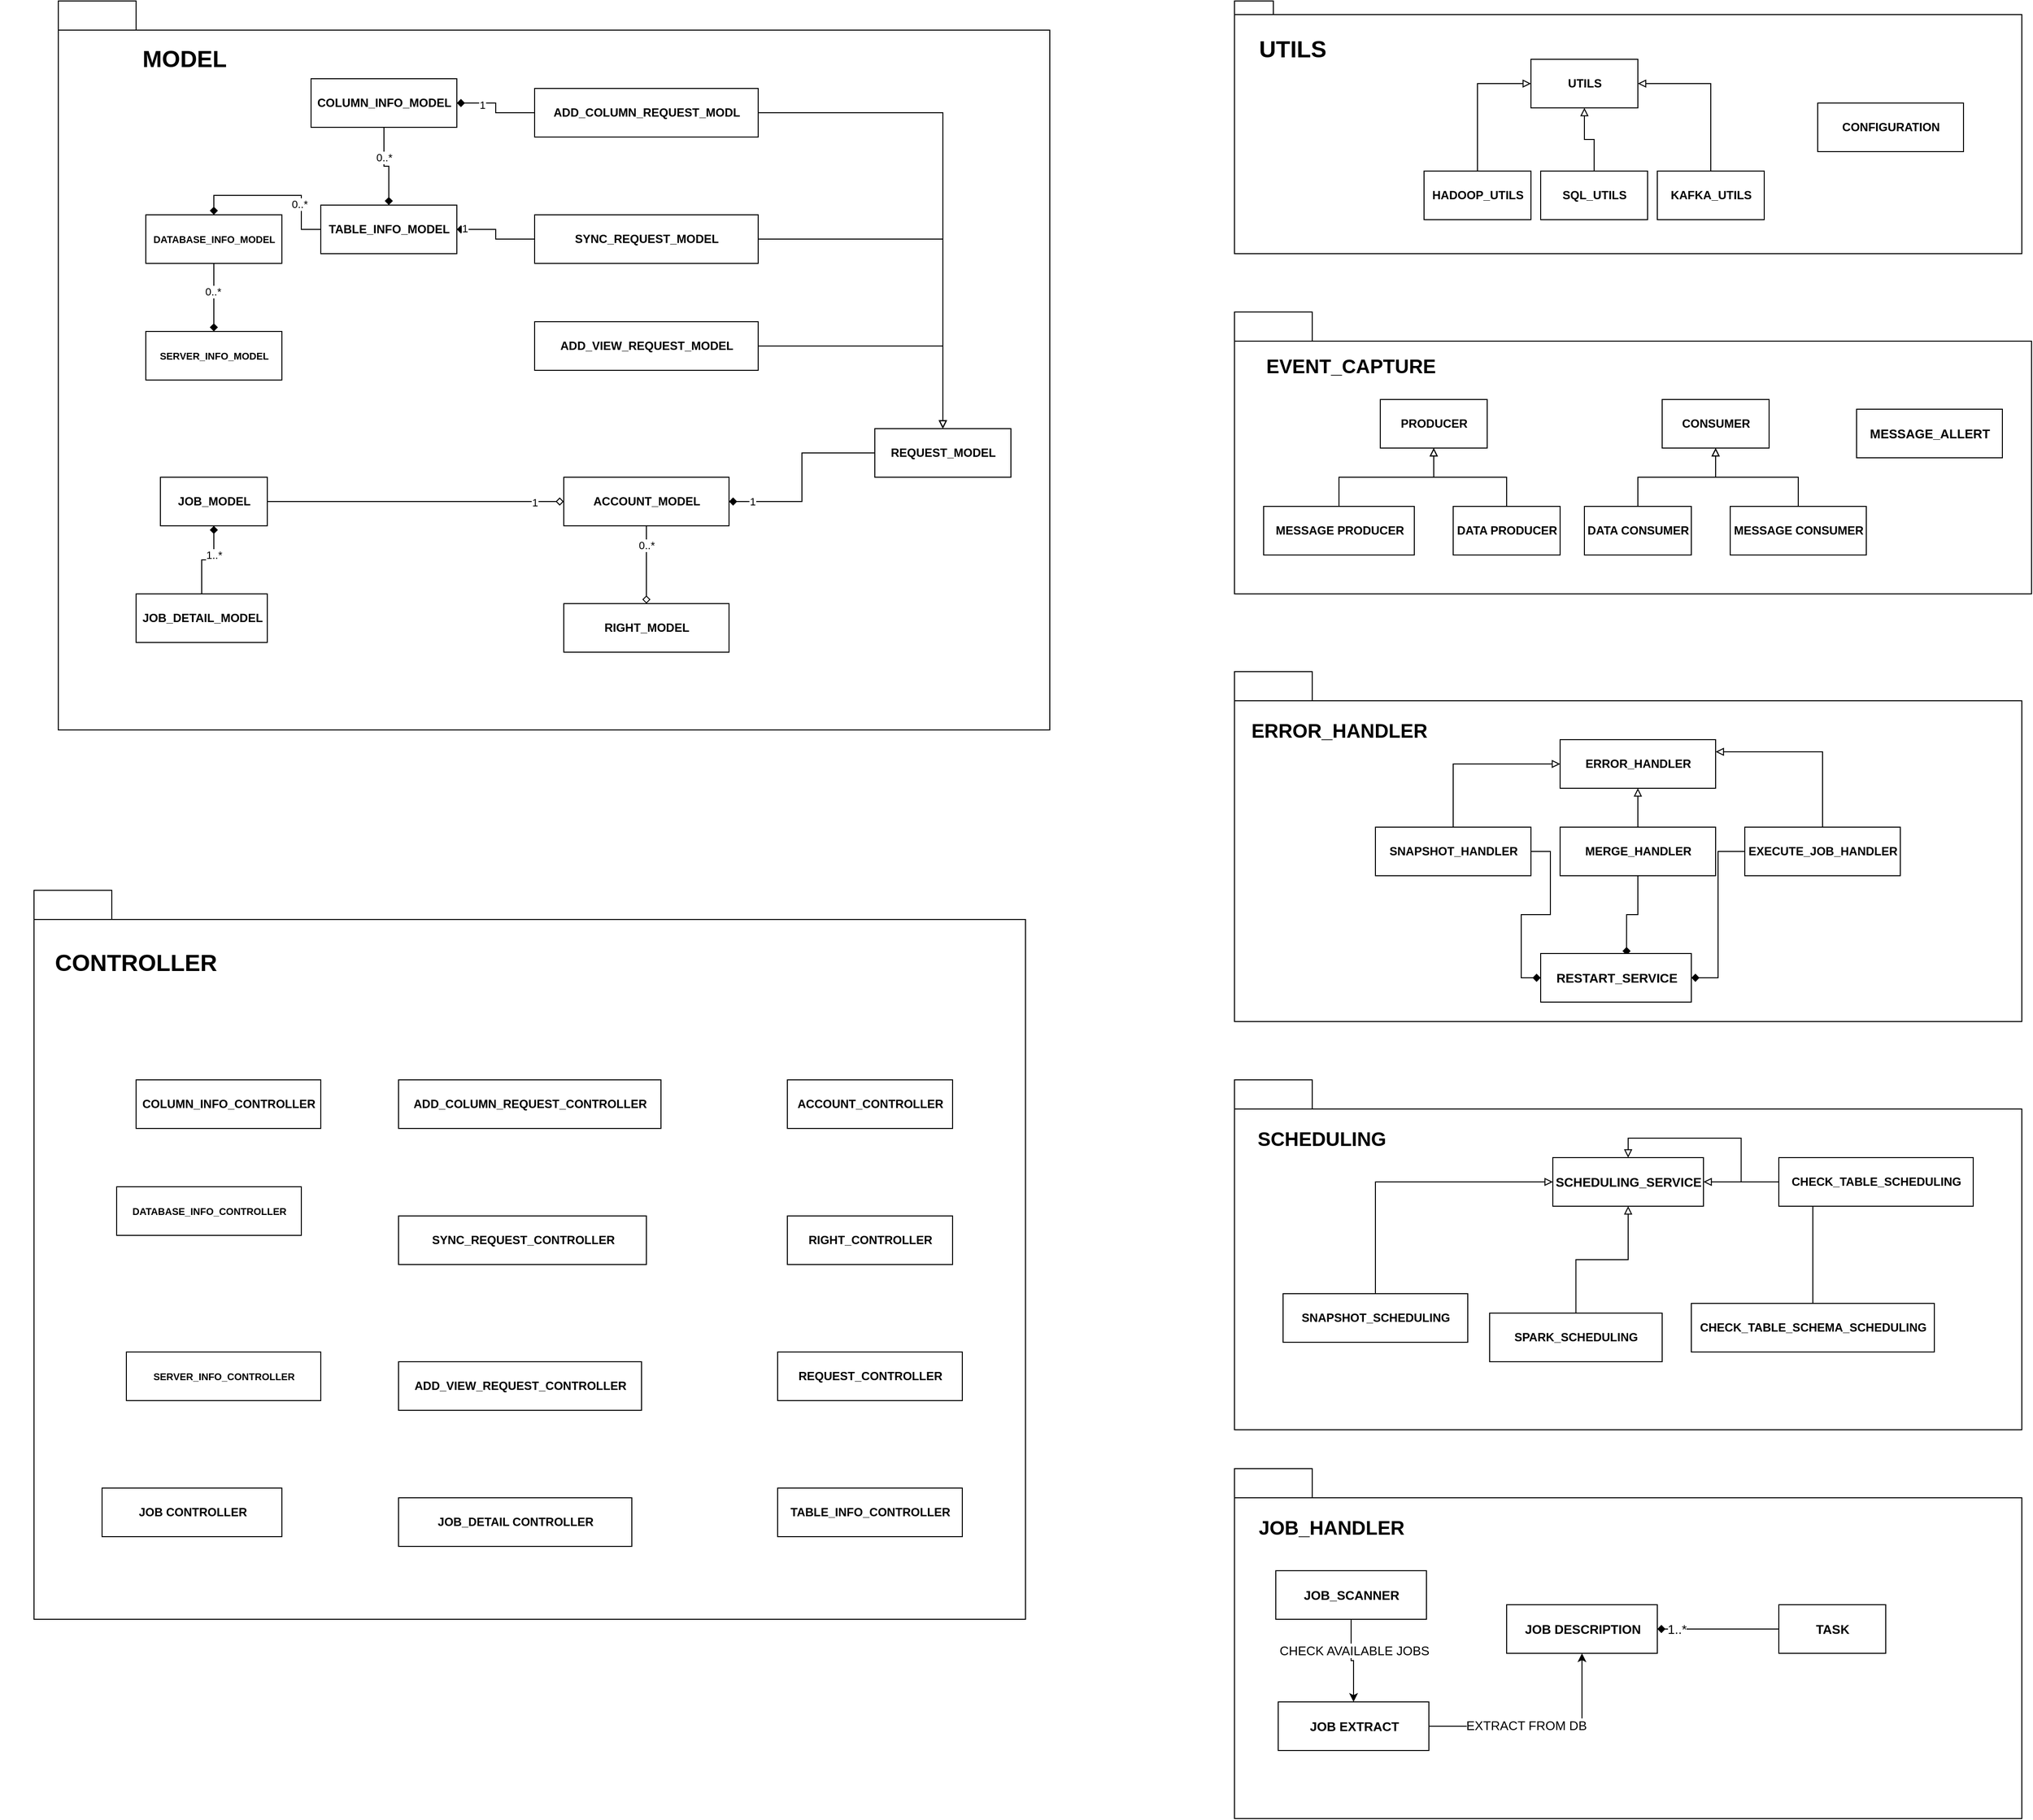 <mxfile version="14.7.7" type="device"><diagram id="_psJNJDGwpM0hS-jYaZ4" name="Page-1"><mxGraphModel dx="2370" dy="1323" grid="1" gridSize="10" guides="1" tooltips="1" connect="1" arrows="1" fold="1" page="1" pageScale="1" pageWidth="850" pageHeight="1100" math="0" shadow="0"><root><mxCell id="0"/><mxCell id="1" parent="0"/><mxCell id="7naQtS2AMxjki9-Mm3Z6-73" value="" style="shape=folder;fontStyle=1;tabWidth=80;tabHeight=30;tabPosition=left;html=1;boundedLbl=1;" parent="1" vertex="1"><mxGeometry x="1590" y="390" width="820" height="290" as="geometry"/></mxCell><mxCell id="7naQtS2AMxjki9-Mm3Z6-58" value="" style="shape=folder;fontStyle=1;spacingTop=10;tabWidth=40;tabHeight=14;tabPosition=left;html=1;fillColor=#ffffff;" parent="1" vertex="1"><mxGeometry x="1590" y="70" width="810" height="260" as="geometry"/></mxCell><mxCell id="7naQtS2AMxjki9-Mm3Z6-5" value="" style="shape=folder;fontStyle=1;tabWidth=80;tabHeight=30;tabPosition=left;html=1;boundedLbl=1;" parent="1" vertex="1"><mxGeometry x="380" y="70" width="1020" height="750" as="geometry"/></mxCell><mxCell id="7naQtS2AMxjki9-Mm3Z6-13" style="edgeStyle=orthogonalEdgeStyle;rounded=0;orthogonalLoop=1;jettySize=auto;html=1;entryX=0.5;entryY=0;entryDx=0;entryDy=0;endArrow=diamond;endFill=1;" parent="1" source="7naQtS2AMxjki9-Mm3Z6-6" target="7naQtS2AMxjki9-Mm3Z6-7" edge="1"><mxGeometry relative="1" as="geometry"/></mxCell><mxCell id="7naQtS2AMxjki9-Mm3Z6-18" value="0..*" style="edgeLabel;html=1;align=center;verticalAlign=middle;resizable=0;points=[];" parent="7naQtS2AMxjki9-Mm3Z6-13" vertex="1" connectable="0"><mxGeometry x="-0.162" y="1" relative="1" as="geometry"><mxPoint x="-1" y="-5" as="offset"/></mxGeometry></mxCell><mxCell id="7naQtS2AMxjki9-Mm3Z6-47" style="edgeStyle=orthogonalEdgeStyle;rounded=0;orthogonalLoop=1;jettySize=auto;html=1;entryX=0;entryY=0.5;entryDx=0;entryDy=0;startArrow=diamond;startFill=1;endArrow=none;endFill=0;" parent="1" source="7naQtS2AMxjki9-Mm3Z6-6" target="7naQtS2AMxjki9-Mm3Z6-23" edge="1"><mxGeometry relative="1" as="geometry"/></mxCell><mxCell id="7naQtS2AMxjki9-Mm3Z6-48" value="1" style="edgeLabel;html=1;align=center;verticalAlign=middle;resizable=0;points=[];" parent="7naQtS2AMxjki9-Mm3Z6-47" vertex="1" connectable="0"><mxGeometry x="-0.426" y="-2" relative="1" as="geometry"><mxPoint as="offset"/></mxGeometry></mxCell><mxCell id="7naQtS2AMxjki9-Mm3Z6-6" value="&lt;b&gt;COLUMN_INFO_MODEL&lt;/b&gt;" style="html=1;fillColor=#ffffff;" parent="1" vertex="1"><mxGeometry x="640" y="150" width="150" height="50" as="geometry"/></mxCell><mxCell id="7naQtS2AMxjki9-Mm3Z6-12" style="edgeStyle=orthogonalEdgeStyle;rounded=0;orthogonalLoop=1;jettySize=auto;html=1;entryX=0.5;entryY=0;entryDx=0;entryDy=0;endArrow=diamond;endFill=1;" parent="1" source="7naQtS2AMxjki9-Mm3Z6-7" target="7naQtS2AMxjki9-Mm3Z6-8" edge="1"><mxGeometry relative="1" as="geometry"/></mxCell><mxCell id="7naQtS2AMxjki9-Mm3Z6-16" value="0..*" style="edgeLabel;html=1;align=center;verticalAlign=middle;resizable=0;points=[];" parent="7naQtS2AMxjki9-Mm3Z6-12" vertex="1" connectable="0"><mxGeometry x="-0.443" y="2" relative="1" as="geometry"><mxPoint as="offset"/></mxGeometry></mxCell><mxCell id="7naQtS2AMxjki9-Mm3Z6-33" style="edgeStyle=orthogonalEdgeStyle;rounded=0;orthogonalLoop=1;jettySize=auto;html=1;endArrow=none;endFill=0;startArrow=diamond;startFill=1;" parent="1" source="7naQtS2AMxjki9-Mm3Z6-7" target="7naQtS2AMxjki9-Mm3Z6-25" edge="1"><mxGeometry relative="1" as="geometry"/></mxCell><mxCell id="7naQtS2AMxjki9-Mm3Z6-35" value="1" style="edgeLabel;html=1;align=center;verticalAlign=middle;resizable=0;points=[];" parent="7naQtS2AMxjki9-Mm3Z6-33" vertex="1" connectable="0"><mxGeometry x="-0.83" y="1" relative="1" as="geometry"><mxPoint as="offset"/></mxGeometry></mxCell><mxCell id="7naQtS2AMxjki9-Mm3Z6-7" value="&lt;b&gt;&lt;font style=&quot;font-size: 12px&quot;&gt;TABLE_INFO_MODEL&lt;/font&gt;&lt;/b&gt;" style="html=1;fillColor=#ffffff;" parent="1" vertex="1"><mxGeometry x="650" y="280" width="140" height="50" as="geometry"/></mxCell><mxCell id="7naQtS2AMxjki9-Mm3Z6-10" style="edgeStyle=orthogonalEdgeStyle;rounded=0;orthogonalLoop=1;jettySize=auto;html=1;entryX=0.5;entryY=0;entryDx=0;entryDy=0;endArrow=diamond;endFill=1;" parent="1" source="7naQtS2AMxjki9-Mm3Z6-8" target="7naQtS2AMxjki9-Mm3Z6-9" edge="1"><mxGeometry relative="1" as="geometry"/></mxCell><mxCell id="7naQtS2AMxjki9-Mm3Z6-20" value="0..*" style="edgeLabel;html=1;align=center;verticalAlign=middle;resizable=0;points=[];" parent="7naQtS2AMxjki9-Mm3Z6-10" vertex="1" connectable="0"><mxGeometry x="-0.176" y="-1" relative="1" as="geometry"><mxPoint as="offset"/></mxGeometry></mxCell><mxCell id="7naQtS2AMxjki9-Mm3Z6-8" value="&lt;b&gt;&lt;font style=&quot;font-size: 10px&quot;&gt;DATABASE_INFO_MODEL&lt;/font&gt;&lt;/b&gt;" style="html=1;fillColor=#ffffff;" parent="1" vertex="1"><mxGeometry x="470" y="290" width="140" height="50" as="geometry"/></mxCell><mxCell id="7naQtS2AMxjki9-Mm3Z6-9" value="&lt;b&gt;&lt;font style=&quot;font-size: 10px&quot;&gt;SERVER_INFO_MODEL&lt;/font&gt;&lt;/b&gt;" style="html=1;fillColor=#ffffff;" parent="1" vertex="1"><mxGeometry x="470" y="410" width="140" height="50" as="geometry"/></mxCell><mxCell id="7naQtS2AMxjki9-Mm3Z6-42" style="edgeStyle=orthogonalEdgeStyle;rounded=0;orthogonalLoop=1;jettySize=auto;html=1;endArrow=diamond;endFill=1;" parent="1" source="7naQtS2AMxjki9-Mm3Z6-22" target="7naQtS2AMxjki9-Mm3Z6-36" edge="1"><mxGeometry relative="1" as="geometry"/></mxCell><mxCell id="7naQtS2AMxjki9-Mm3Z6-43" value="1" style="edgeLabel;html=1;align=center;verticalAlign=middle;resizable=0;points=[];" parent="7naQtS2AMxjki9-Mm3Z6-42" vertex="1" connectable="0"><mxGeometry x="0.759" relative="1" as="geometry"><mxPoint as="offset"/></mxGeometry></mxCell><mxCell id="7naQtS2AMxjki9-Mm3Z6-22" value="&lt;b&gt;REQUEST_MODEL&lt;/b&gt;" style="html=1;fillColor=#ffffff;" parent="1" vertex="1"><mxGeometry x="1220" y="510" width="140" height="50" as="geometry"/></mxCell><mxCell id="7naQtS2AMxjki9-Mm3Z6-28" style="edgeStyle=orthogonalEdgeStyle;rounded=0;orthogonalLoop=1;jettySize=auto;html=1;endArrow=block;endFill=0;" parent="1" source="7naQtS2AMxjki9-Mm3Z6-23" target="7naQtS2AMxjki9-Mm3Z6-22" edge="1"><mxGeometry relative="1" as="geometry"/></mxCell><mxCell id="7naQtS2AMxjki9-Mm3Z6-23" value="&lt;b&gt;ADD_COLUMN_REQUEST_MODL&lt;/b&gt;" style="html=1;fillColor=#ffffff;" parent="1" vertex="1"><mxGeometry x="870" y="160" width="230" height="50" as="geometry"/></mxCell><mxCell id="7naQtS2AMxjki9-Mm3Z6-30" style="edgeStyle=orthogonalEdgeStyle;rounded=0;orthogonalLoop=1;jettySize=auto;html=1;endArrow=block;endFill=0;" parent="1" source="7naQtS2AMxjki9-Mm3Z6-24" target="7naQtS2AMxjki9-Mm3Z6-22" edge="1"><mxGeometry relative="1" as="geometry"/></mxCell><mxCell id="7naQtS2AMxjki9-Mm3Z6-24" value="&lt;b&gt;ADD_VIEW_REQUEST_MODEL&lt;/b&gt;" style="html=1;fillColor=#ffffff;" parent="1" vertex="1"><mxGeometry x="870" y="400" width="230" height="50" as="geometry"/></mxCell><mxCell id="7naQtS2AMxjki9-Mm3Z6-29" style="edgeStyle=orthogonalEdgeStyle;rounded=0;orthogonalLoop=1;jettySize=auto;html=1;endArrow=block;endFill=0;" parent="1" source="7naQtS2AMxjki9-Mm3Z6-25" target="7naQtS2AMxjki9-Mm3Z6-22" edge="1"><mxGeometry relative="1" as="geometry"/></mxCell><mxCell id="7naQtS2AMxjki9-Mm3Z6-25" value="&lt;b&gt;SYNC_REQUEST_MODEL&lt;/b&gt;" style="html=1;fillColor=#ffffff;" parent="1" vertex="1"><mxGeometry x="870" y="290" width="230" height="50" as="geometry"/></mxCell><mxCell id="7naQtS2AMxjki9-Mm3Z6-38" style="edgeStyle=orthogonalEdgeStyle;rounded=0;orthogonalLoop=1;jettySize=auto;html=1;endArrow=diamond;endFill=0;" parent="1" source="7naQtS2AMxjki9-Mm3Z6-36" target="7naQtS2AMxjki9-Mm3Z6-37" edge="1"><mxGeometry relative="1" as="geometry"/></mxCell><mxCell id="7naQtS2AMxjki9-Mm3Z6-39" value="0..*" style="edgeLabel;html=1;align=center;verticalAlign=middle;resizable=0;points=[];" parent="7naQtS2AMxjki9-Mm3Z6-38" vertex="1" connectable="0"><mxGeometry x="-0.009" relative="1" as="geometry"><mxPoint y="-20" as="offset"/></mxGeometry></mxCell><mxCell id="7naQtS2AMxjki9-Mm3Z6-55" style="edgeStyle=orthogonalEdgeStyle;rounded=0;orthogonalLoop=1;jettySize=auto;html=1;entryX=1;entryY=0.5;entryDx=0;entryDy=0;startArrow=diamond;startFill=0;endArrow=none;endFill=0;" parent="1" source="7naQtS2AMxjki9-Mm3Z6-36" target="7naQtS2AMxjki9-Mm3Z6-49" edge="1"><mxGeometry relative="1" as="geometry"/></mxCell><mxCell id="7naQtS2AMxjki9-Mm3Z6-56" value="1" style="edgeLabel;html=1;align=center;verticalAlign=middle;resizable=0;points=[];" parent="7naQtS2AMxjki9-Mm3Z6-55" vertex="1" connectable="0"><mxGeometry x="-0.803" y="1" relative="1" as="geometry"><mxPoint as="offset"/></mxGeometry></mxCell><mxCell id="7naQtS2AMxjki9-Mm3Z6-36" value="&lt;b&gt;ACCOUNT_MODEL&lt;/b&gt;" style="html=1;fillColor=#ffffff;" parent="1" vertex="1"><mxGeometry x="900" y="560" width="170" height="50" as="geometry"/></mxCell><mxCell id="7naQtS2AMxjki9-Mm3Z6-37" value="&lt;b&gt;RIGHT_MODEL&lt;/b&gt;" style="html=1;fillColor=#ffffff;" parent="1" vertex="1"><mxGeometry x="900" y="690" width="170" height="50" as="geometry"/></mxCell><mxCell id="7naQtS2AMxjki9-Mm3Z6-51" style="edgeStyle=orthogonalEdgeStyle;rounded=0;orthogonalLoop=1;jettySize=auto;html=1;startArrow=diamond;startFill=1;endArrow=none;endFill=0;" parent="1" source="7naQtS2AMxjki9-Mm3Z6-49" target="7naQtS2AMxjki9-Mm3Z6-50" edge="1"><mxGeometry relative="1" as="geometry"/></mxCell><mxCell id="7naQtS2AMxjki9-Mm3Z6-52" value="1..*" style="edgeLabel;html=1;align=center;verticalAlign=middle;resizable=0;points=[];" parent="7naQtS2AMxjki9-Mm3Z6-51" vertex="1" connectable="0"><mxGeometry x="-0.271" y="1" relative="1" as="geometry"><mxPoint x="-1" as="offset"/></mxGeometry></mxCell><mxCell id="7naQtS2AMxjki9-Mm3Z6-49" value="&lt;b&gt;JOB_MODEL&lt;/b&gt;" style="html=1;fillColor=#ffffff;" parent="1" vertex="1"><mxGeometry x="485" y="560" width="110" height="50" as="geometry"/></mxCell><mxCell id="7naQtS2AMxjki9-Mm3Z6-50" value="&lt;b&gt;JOB_DETAIL_MODEL&lt;/b&gt;" style="html=1;fillColor=#ffffff;" parent="1" vertex="1"><mxGeometry x="460" y="680" width="135" height="50" as="geometry"/></mxCell><mxCell id="7naQtS2AMxjki9-Mm3Z6-57" value="&lt;b&gt;&lt;font style=&quot;font-size: 24px&quot;&gt;MODEL&lt;/font&gt;&lt;/b&gt;" style="text;html=1;strokeColor=none;fillColor=none;align=center;verticalAlign=middle;whiteSpace=wrap;rounded=0;" parent="1" vertex="1"><mxGeometry x="370" y="120" width="280" height="20" as="geometry"/></mxCell><mxCell id="7naQtS2AMxjki9-Mm3Z6-59" value="&lt;b&gt;UTILS&lt;/b&gt;" style="html=1;fillColor=#ffffff;" parent="1" vertex="1"><mxGeometry x="1895" y="130" width="110" height="50" as="geometry"/></mxCell><mxCell id="7naQtS2AMxjki9-Mm3Z6-64" style="edgeStyle=orthogonalEdgeStyle;rounded=0;orthogonalLoop=1;jettySize=auto;html=1;entryX=0;entryY=0.5;entryDx=0;entryDy=0;startArrow=none;startFill=0;endArrow=block;endFill=0;" parent="1" source="7naQtS2AMxjki9-Mm3Z6-60" target="7naQtS2AMxjki9-Mm3Z6-59" edge="1"><mxGeometry relative="1" as="geometry"/></mxCell><mxCell id="7naQtS2AMxjki9-Mm3Z6-60" value="&lt;b&gt;HADOOP_UTILS&lt;/b&gt;" style="html=1;fillColor=#ffffff;" parent="1" vertex="1"><mxGeometry x="1785" y="245" width="110" height="50" as="geometry"/></mxCell><mxCell id="7naQtS2AMxjki9-Mm3Z6-65" style="edgeStyle=orthogonalEdgeStyle;rounded=0;orthogonalLoop=1;jettySize=auto;html=1;entryX=0.5;entryY=1;entryDx=0;entryDy=0;startArrow=none;startFill=0;endArrow=block;endFill=0;" parent="1" source="7naQtS2AMxjki9-Mm3Z6-61" target="7naQtS2AMxjki9-Mm3Z6-59" edge="1"><mxGeometry relative="1" as="geometry"/></mxCell><mxCell id="7naQtS2AMxjki9-Mm3Z6-61" value="&lt;b&gt;SQL_UTILS&lt;/b&gt;" style="html=1;fillColor=#ffffff;" parent="1" vertex="1"><mxGeometry x="1905" y="245" width="110" height="50" as="geometry"/></mxCell><mxCell id="7naQtS2AMxjki9-Mm3Z6-66" style="edgeStyle=orthogonalEdgeStyle;rounded=0;orthogonalLoop=1;jettySize=auto;html=1;entryX=1;entryY=0.5;entryDx=0;entryDy=0;startArrow=none;startFill=0;endArrow=block;endFill=0;exitX=0.5;exitY=0;exitDx=0;exitDy=0;" parent="1" source="7naQtS2AMxjki9-Mm3Z6-62" target="7naQtS2AMxjki9-Mm3Z6-59" edge="1"><mxGeometry relative="1" as="geometry"/></mxCell><mxCell id="7naQtS2AMxjki9-Mm3Z6-62" value="&lt;b&gt;KAFKA_UTILS&lt;/b&gt;" style="html=1;fillColor=#ffffff;" parent="1" vertex="1"><mxGeometry x="2025" y="245" width="110" height="50" as="geometry"/></mxCell><mxCell id="7naQtS2AMxjki9-Mm3Z6-71" value="&lt;b&gt;&lt;font style=&quot;font-size: 24px&quot;&gt;UTILS&lt;/font&gt;&lt;/b&gt;" style="text;html=1;strokeColor=none;fillColor=none;align=center;verticalAlign=middle;whiteSpace=wrap;rounded=0;" parent="1" vertex="1"><mxGeometry x="1510" y="110" width="280" height="20" as="geometry"/></mxCell><mxCell id="7naQtS2AMxjki9-Mm3Z6-74" value="&lt;b&gt;PRODUCER&lt;/b&gt;" style="html=1;fillColor=#ffffff;" parent="1" vertex="1"><mxGeometry x="1740" y="480" width="110" height="50" as="geometry"/></mxCell><mxCell id="7naQtS2AMxjki9-Mm3Z6-75" value="&lt;b&gt;CONSUMER&lt;/b&gt;" style="html=1;fillColor=#ffffff;" parent="1" vertex="1"><mxGeometry x="2030" y="480" width="110" height="50" as="geometry"/></mxCell><mxCell id="7naQtS2AMxjki9-Mm3Z6-79" style="edgeStyle=orthogonalEdgeStyle;rounded=0;orthogonalLoop=1;jettySize=auto;html=1;entryX=0.5;entryY=1;entryDx=0;entryDy=0;startArrow=none;startFill=0;endArrow=block;endFill=0;" parent="1" source="7naQtS2AMxjki9-Mm3Z6-76" target="7naQtS2AMxjki9-Mm3Z6-74" edge="1"><mxGeometry relative="1" as="geometry"/></mxCell><mxCell id="7naQtS2AMxjki9-Mm3Z6-76" value="&lt;b&gt;MESSAGE PRODUCER&lt;/b&gt;" style="html=1;fillColor=#ffffff;" parent="1" vertex="1"><mxGeometry x="1620" y="590" width="155" height="50" as="geometry"/></mxCell><mxCell id="7naQtS2AMxjki9-Mm3Z6-80" style="edgeStyle=orthogonalEdgeStyle;rounded=0;orthogonalLoop=1;jettySize=auto;html=1;entryX=0.5;entryY=1;entryDx=0;entryDy=0;startArrow=none;startFill=0;endArrow=block;endFill=0;" parent="1" source="7naQtS2AMxjki9-Mm3Z6-77" target="7naQtS2AMxjki9-Mm3Z6-74" edge="1"><mxGeometry relative="1" as="geometry"/></mxCell><mxCell id="7naQtS2AMxjki9-Mm3Z6-77" value="&lt;b&gt;DATA PRODUCER&lt;/b&gt;" style="html=1;fillColor=#ffffff;" parent="1" vertex="1"><mxGeometry x="1815" y="590" width="110" height="50" as="geometry"/></mxCell><mxCell id="7naQtS2AMxjki9-Mm3Z6-86" style="edgeStyle=orthogonalEdgeStyle;rounded=0;orthogonalLoop=1;jettySize=auto;html=1;startArrow=none;startFill=0;endArrow=block;endFill=0;" parent="1" source="7naQtS2AMxjki9-Mm3Z6-84" target="7naQtS2AMxjki9-Mm3Z6-75" edge="1"><mxGeometry relative="1" as="geometry"/></mxCell><mxCell id="7naQtS2AMxjki9-Mm3Z6-84" value="&lt;b&gt;DATA CONSUMER&lt;/b&gt;" style="html=1;fillColor=#ffffff;" parent="1" vertex="1"><mxGeometry x="1950" y="590" width="110" height="50" as="geometry"/></mxCell><mxCell id="7naQtS2AMxjki9-Mm3Z6-87" style="edgeStyle=orthogonalEdgeStyle;rounded=0;orthogonalLoop=1;jettySize=auto;html=1;entryX=0.5;entryY=1;entryDx=0;entryDy=0;startArrow=none;startFill=0;endArrow=block;endFill=0;" parent="1" source="7naQtS2AMxjki9-Mm3Z6-85" target="7naQtS2AMxjki9-Mm3Z6-75" edge="1"><mxGeometry relative="1" as="geometry"/></mxCell><mxCell id="7naQtS2AMxjki9-Mm3Z6-85" value="&lt;b&gt;MESSAGE CONSUMER&lt;/b&gt;" style="html=1;fillColor=#ffffff;" parent="1" vertex="1"><mxGeometry x="2100" y="590" width="140" height="50" as="geometry"/></mxCell><mxCell id="7naQtS2AMxjki9-Mm3Z6-88" value="&lt;b&gt;&lt;font style=&quot;font-size: 20px&quot;&gt;EVENT_CAPTURE&lt;/font&gt;&lt;/b&gt;" style="text;html=1;strokeColor=none;fillColor=none;align=center;verticalAlign=middle;whiteSpace=wrap;rounded=0;fontSize=13;" parent="1" vertex="1"><mxGeometry x="1570" y="435" width="280" height="20" as="geometry"/></mxCell><mxCell id="7naQtS2AMxjki9-Mm3Z6-91" value="" style="shape=folder;fontStyle=1;tabWidth=80;tabHeight=30;tabPosition=left;html=1;boundedLbl=1;" parent="1" vertex="1"><mxGeometry x="1590" y="760" width="810" height="360" as="geometry"/></mxCell><mxCell id="7naQtS2AMxjki9-Mm3Z6-92" value="&lt;b&gt;ERROR_HANDLER&lt;/b&gt;" style="html=1;fillColor=#ffffff;" parent="1" vertex="1"><mxGeometry x="1925" y="830" width="160" height="50" as="geometry"/></mxCell><mxCell id="7naQtS2AMxjki9-Mm3Z6-96" style="edgeStyle=orthogonalEdgeStyle;rounded=0;orthogonalLoop=1;jettySize=auto;html=1;entryX=0;entryY=0.5;entryDx=0;entryDy=0;fontSize=13;startArrow=none;startFill=0;endArrow=block;endFill=0;exitX=0.5;exitY=0;exitDx=0;exitDy=0;" parent="1" source="7naQtS2AMxjki9-Mm3Z6-93" target="7naQtS2AMxjki9-Mm3Z6-92" edge="1"><mxGeometry relative="1" as="geometry"/></mxCell><mxCell id="7naQtS2AMxjki9-Mm3Z6-102" style="edgeStyle=orthogonalEdgeStyle;rounded=0;orthogonalLoop=1;jettySize=auto;html=1;entryX=0;entryY=0.5;entryDx=0;entryDy=0;fontSize=13;startArrow=none;startFill=0;endArrow=diamond;endFill=1;" parent="1" source="7naQtS2AMxjki9-Mm3Z6-93" target="7naQtS2AMxjki9-Mm3Z6-101" edge="1"><mxGeometry relative="1" as="geometry"/></mxCell><mxCell id="7naQtS2AMxjki9-Mm3Z6-93" value="&lt;b&gt;SNAPSHOT_HANDLER&lt;/b&gt;" style="html=1;fillColor=#ffffff;" parent="1" vertex="1"><mxGeometry x="1735" y="920" width="160" height="50" as="geometry"/></mxCell><mxCell id="7naQtS2AMxjki9-Mm3Z6-97" style="edgeStyle=orthogonalEdgeStyle;rounded=0;orthogonalLoop=1;jettySize=auto;html=1;entryX=0.5;entryY=1;entryDx=0;entryDy=0;fontSize=13;startArrow=none;startFill=0;endArrow=block;endFill=0;" parent="1" source="7naQtS2AMxjki9-Mm3Z6-94" target="7naQtS2AMxjki9-Mm3Z6-92" edge="1"><mxGeometry relative="1" as="geometry"/></mxCell><mxCell id="7naQtS2AMxjki9-Mm3Z6-105" style="edgeStyle=orthogonalEdgeStyle;rounded=0;orthogonalLoop=1;jettySize=auto;html=1;entryX=0.57;entryY=0.034;entryDx=0;entryDy=0;entryPerimeter=0;fontSize=13;startArrow=none;startFill=0;endArrow=diamond;endFill=1;" parent="1" source="7naQtS2AMxjki9-Mm3Z6-94" target="7naQtS2AMxjki9-Mm3Z6-101" edge="1"><mxGeometry relative="1" as="geometry"/></mxCell><mxCell id="7naQtS2AMxjki9-Mm3Z6-94" value="&lt;b&gt;MERGE_HANDLER&lt;/b&gt;" style="html=1;fillColor=#ffffff;" parent="1" vertex="1"><mxGeometry x="1925" y="920" width="160" height="50" as="geometry"/></mxCell><mxCell id="7naQtS2AMxjki9-Mm3Z6-98" style="edgeStyle=orthogonalEdgeStyle;rounded=0;orthogonalLoop=1;jettySize=auto;html=1;entryX=1;entryY=0.25;entryDx=0;entryDy=0;fontSize=13;startArrow=none;startFill=0;endArrow=block;endFill=0;exitX=0.5;exitY=0;exitDx=0;exitDy=0;" parent="1" source="7naQtS2AMxjki9-Mm3Z6-95" target="7naQtS2AMxjki9-Mm3Z6-92" edge="1"><mxGeometry relative="1" as="geometry"/></mxCell><mxCell id="7naQtS2AMxjki9-Mm3Z6-106" style="edgeStyle=orthogonalEdgeStyle;rounded=0;orthogonalLoop=1;jettySize=auto;html=1;entryX=1;entryY=0.5;entryDx=0;entryDy=0;fontSize=13;startArrow=none;startFill=0;endArrow=diamond;endFill=1;" parent="1" source="7naQtS2AMxjki9-Mm3Z6-95" target="7naQtS2AMxjki9-Mm3Z6-101" edge="1"><mxGeometry relative="1" as="geometry"/></mxCell><mxCell id="7naQtS2AMxjki9-Mm3Z6-95" value="&lt;b&gt;EXECUTE_JOB_HANDLER&lt;/b&gt;" style="html=1;fillColor=#ffffff;" parent="1" vertex="1"><mxGeometry x="2115" y="920" width="160" height="50" as="geometry"/></mxCell><mxCell id="7naQtS2AMxjki9-Mm3Z6-99" value="&lt;b&gt;&lt;font style=&quot;font-size: 20px&quot;&gt;ERROR_HANDLER&lt;/font&gt;&lt;/b&gt;" style="text;html=1;strokeColor=none;fillColor=none;align=center;verticalAlign=middle;whiteSpace=wrap;rounded=0;fontSize=13;" parent="1" vertex="1"><mxGeometry x="1557.5" y="810" width="280" height="20" as="geometry"/></mxCell><mxCell id="7naQtS2AMxjki9-Mm3Z6-101" value="&lt;b&gt;RESTART_SERVICE&lt;/b&gt;" style="html=1;fontSize=13;fillColor=#ffffff;" parent="1" vertex="1"><mxGeometry x="1905" y="1050" width="155" height="50" as="geometry"/></mxCell><mxCell id="7naQtS2AMxjki9-Mm3Z6-107" value="" style="shape=folder;fontStyle=1;tabWidth=80;tabHeight=30;tabPosition=left;html=1;boundedLbl=1;" parent="1" vertex="1"><mxGeometry x="1590" y="1180" width="810" height="360" as="geometry"/></mxCell><mxCell id="7naQtS2AMxjki9-Mm3Z6-108" value="&lt;span style=&quot;font-size: 20px&quot;&gt;&lt;b&gt;SCHEDULING&lt;/b&gt;&lt;/span&gt;" style="text;html=1;strokeColor=none;fillColor=none;align=center;verticalAlign=middle;whiteSpace=wrap;rounded=0;fontSize=13;" parent="1" vertex="1"><mxGeometry x="1540" y="1230" width="280" height="20" as="geometry"/></mxCell><mxCell id="7naQtS2AMxjki9-Mm3Z6-109" value="&lt;b&gt;SCHEDULING_SERVICE&lt;/b&gt;" style="html=1;fontSize=13;fillColor=#ffffff;" parent="1" vertex="1"><mxGeometry x="1917.5" y="1260" width="155" height="50" as="geometry"/></mxCell><mxCell id="7naQtS2AMxjki9-Mm3Z6-114" style="edgeStyle=orthogonalEdgeStyle;rounded=0;orthogonalLoop=1;jettySize=auto;html=1;entryX=0;entryY=0.5;entryDx=0;entryDy=0;fontSize=13;startArrow=none;startFill=0;endArrow=block;endFill=0;exitX=0.5;exitY=0;exitDx=0;exitDy=0;" parent="1" source="7naQtS2AMxjki9-Mm3Z6-110" target="7naQtS2AMxjki9-Mm3Z6-109" edge="1"><mxGeometry relative="1" as="geometry"/></mxCell><mxCell id="7naQtS2AMxjki9-Mm3Z6-110" value="&lt;b&gt;SNAPSHOT_SCHEDULING&lt;/b&gt;" style="html=1;fillColor=#ffffff;" parent="1" vertex="1"><mxGeometry x="1640" y="1400" width="190" height="50" as="geometry"/></mxCell><mxCell id="7naQtS2AMxjki9-Mm3Z6-115" style="edgeStyle=orthogonalEdgeStyle;rounded=0;orthogonalLoop=1;jettySize=auto;html=1;fontSize=13;startArrow=none;startFill=0;endArrow=block;endFill=0;" parent="1" source="7naQtS2AMxjki9-Mm3Z6-111" target="7naQtS2AMxjki9-Mm3Z6-109" edge="1"><mxGeometry relative="1" as="geometry"/></mxCell><mxCell id="7naQtS2AMxjki9-Mm3Z6-111" value="&lt;b&gt;SPARK_SCHEDULING&lt;/b&gt;" style="html=1;fillColor=#ffffff;" parent="1" vertex="1"><mxGeometry x="1852.5" y="1420" width="177.5" height="50" as="geometry"/></mxCell><mxCell id="7naQtS2AMxjki9-Mm3Z6-117" style="edgeStyle=orthogonalEdgeStyle;rounded=0;orthogonalLoop=1;jettySize=auto;html=1;entryX=1;entryY=0.5;entryDx=0;entryDy=0;fontSize=13;startArrow=none;startFill=0;endArrow=block;endFill=0;" parent="1" source="7naQtS2AMxjki9-Mm3Z6-112" target="7naQtS2AMxjki9-Mm3Z6-109" edge="1"><mxGeometry relative="1" as="geometry"/></mxCell><mxCell id="7naQtS2AMxjki9-Mm3Z6-112" value="&lt;b&gt;CHECK_TABLE_SCHEMA_SCHEDULING&lt;/b&gt;" style="html=1;fillColor=#ffffff;" parent="1" vertex="1"><mxGeometry x="2060" y="1410" width="250" height="50" as="geometry"/></mxCell><mxCell id="7naQtS2AMxjki9-Mm3Z6-116" style="edgeStyle=orthogonalEdgeStyle;rounded=0;orthogonalLoop=1;jettySize=auto;html=1;entryX=0.5;entryY=0;entryDx=0;entryDy=0;fontSize=13;startArrow=none;startFill=0;endArrow=block;endFill=0;" parent="1" source="7naQtS2AMxjki9-Mm3Z6-113" target="7naQtS2AMxjki9-Mm3Z6-109" edge="1"><mxGeometry relative="1" as="geometry"/></mxCell><mxCell id="7naQtS2AMxjki9-Mm3Z6-113" value="&lt;b&gt;CHECK_TABLE_SCHEDULING&lt;/b&gt;" style="html=1;fillColor=#ffffff;" parent="1" vertex="1"><mxGeometry x="2150" y="1260" width="200" height="50" as="geometry"/></mxCell><mxCell id="7naQtS2AMxjki9-Mm3Z6-119" value="" style="shape=folder;fontStyle=1;tabWidth=80;tabHeight=30;tabPosition=left;html=1;boundedLbl=1;" parent="1" vertex="1"><mxGeometry x="1590" y="1580" width="810" height="360" as="geometry"/></mxCell><mxCell id="7naQtS2AMxjki9-Mm3Z6-120" value="&lt;span style=&quot;font-size: 20px&quot;&gt;&lt;b&gt;JOB_HANDLER&lt;/b&gt;&lt;/span&gt;" style="text;html=1;strokeColor=none;fillColor=none;align=center;verticalAlign=middle;whiteSpace=wrap;rounded=0;fontSize=13;" parent="1" vertex="1"><mxGeometry x="1550" y="1630" width="280" height="20" as="geometry"/></mxCell><mxCell id="7naQtS2AMxjki9-Mm3Z6-124" style="edgeStyle=orthogonalEdgeStyle;rounded=0;orthogonalLoop=1;jettySize=auto;html=1;entryX=1;entryY=0.5;entryDx=0;entryDy=0;fontSize=13;startArrow=none;startFill=0;endArrow=diamond;endFill=1;" parent="1" source="7naQtS2AMxjki9-Mm3Z6-121" target="7naQtS2AMxjki9-Mm3Z6-122" edge="1"><mxGeometry relative="1" as="geometry"/></mxCell><mxCell id="7naQtS2AMxjki9-Mm3Z6-125" value="1..*" style="edgeLabel;html=1;align=center;verticalAlign=middle;resizable=0;points=[];fontSize=13;" parent="7naQtS2AMxjki9-Mm3Z6-124" vertex="1" connectable="0"><mxGeometry x="0.678" relative="1" as="geometry"><mxPoint as="offset"/></mxGeometry></mxCell><mxCell id="7naQtS2AMxjki9-Mm3Z6-121" value="&lt;b&gt;TASK&lt;/b&gt;" style="html=1;fontSize=13;fillColor=#ffffff;" parent="1" vertex="1"><mxGeometry x="2150" y="1720" width="110" height="50" as="geometry"/></mxCell><mxCell id="7naQtS2AMxjki9-Mm3Z6-122" value="&lt;b&gt;JOB DESCRIPTION&lt;/b&gt;" style="html=1;fontSize=13;fillColor=#ffffff;" parent="1" vertex="1"><mxGeometry x="1870" y="1720" width="155" height="50" as="geometry"/></mxCell><mxCell id="7naQtS2AMxjki9-Mm3Z6-127" style="edgeStyle=orthogonalEdgeStyle;rounded=0;orthogonalLoop=1;jettySize=auto;html=1;fontSize=13;startArrow=none;startFill=0;endArrow=classic;endFill=1;" parent="1" source="7naQtS2AMxjki9-Mm3Z6-126" target="7naQtS2AMxjki9-Mm3Z6-122" edge="1"><mxGeometry relative="1" as="geometry"/></mxCell><mxCell id="7naQtS2AMxjki9-Mm3Z6-128" value="EXTRACT FROM DB" style="edgeLabel;html=1;align=center;verticalAlign=middle;resizable=0;points=[];fontSize=13;" parent="7naQtS2AMxjki9-Mm3Z6-127" vertex="1" connectable="0"><mxGeometry x="-0.14" y="1" relative="1" as="geometry"><mxPoint as="offset"/></mxGeometry></mxCell><mxCell id="7naQtS2AMxjki9-Mm3Z6-126" value="&lt;b&gt;JOB EXTRACT&lt;/b&gt;" style="html=1;fontSize=13;fillColor=#ffffff;" parent="1" vertex="1"><mxGeometry x="1635" y="1820" width="155" height="50" as="geometry"/></mxCell><mxCell id="7naQtS2AMxjki9-Mm3Z6-129" value="" style="shape=folder;fontStyle=1;tabWidth=80;tabHeight=30;tabPosition=left;html=1;boundedLbl=1;" parent="1" vertex="1"><mxGeometry x="355" y="985" width="1020" height="750" as="geometry"/></mxCell><mxCell id="7naQtS2AMxjki9-Mm3Z6-134" value="&lt;b&gt;COLUMN_INFO_CONTROLLER&lt;/b&gt;" style="html=1;fillColor=#ffffff;" parent="1" vertex="1"><mxGeometry x="460" y="1180" width="190" height="50" as="geometry"/></mxCell><mxCell id="7naQtS2AMxjki9-Mm3Z6-139" value="&lt;b&gt;&lt;font style=&quot;font-size: 12px&quot;&gt;TABLE_INFO_CONTROLLER&lt;/font&gt;&lt;/b&gt;" style="html=1;fillColor=#ffffff;" parent="1" vertex="1"><mxGeometry x="1120" y="1600" width="190" height="50" as="geometry"/></mxCell><mxCell id="7naQtS2AMxjki9-Mm3Z6-142" value="&lt;b&gt;&lt;font style=&quot;font-size: 10px&quot;&gt;DATABASE_INFO_CONTROLLER&lt;/font&gt;&lt;/b&gt;" style="html=1;fillColor=#ffffff;" parent="1" vertex="1"><mxGeometry x="440" y="1290" width="190" height="50" as="geometry"/></mxCell><mxCell id="7naQtS2AMxjki9-Mm3Z6-143" value="&lt;b&gt;&lt;font style=&quot;font-size: 10px&quot;&gt;SERVER_INFO_CONTROLLER&lt;/font&gt;&lt;/b&gt;" style="html=1;fillColor=#ffffff;" parent="1" vertex="1"><mxGeometry x="450" y="1460" width="200" height="50" as="geometry"/></mxCell><mxCell id="7naQtS2AMxjki9-Mm3Z6-146" value="&lt;b&gt;REQUEST_CONTROLLER&lt;/b&gt;" style="html=1;fillColor=#ffffff;" parent="1" vertex="1"><mxGeometry x="1120" y="1460" width="190" height="50" as="geometry"/></mxCell><mxCell id="7naQtS2AMxjki9-Mm3Z6-148" value="&lt;b&gt;ADD_COLUMN_REQUEST_CONTROLLER&lt;/b&gt;" style="html=1;fillColor=#ffffff;" parent="1" vertex="1"><mxGeometry x="730" y="1180" width="270" height="50" as="geometry"/></mxCell><mxCell id="7naQtS2AMxjki9-Mm3Z6-150" value="&lt;b&gt;ADD_VIEW_REQUEST_CONTROLLER&lt;/b&gt;" style="html=1;fillColor=#ffffff;" parent="1" vertex="1"><mxGeometry x="730" y="1470" width="250" height="50" as="geometry"/></mxCell><mxCell id="7naQtS2AMxjki9-Mm3Z6-152" value="&lt;b&gt;SYNC_REQUEST_CONTROLLER&lt;/b&gt;" style="html=1;fillColor=#ffffff;" parent="1" vertex="1"><mxGeometry x="730" y="1320" width="255" height="50" as="geometry"/></mxCell><mxCell id="7naQtS2AMxjki9-Mm3Z6-157" value="&lt;b&gt;ACCOUNT_CONTROLLER&lt;/b&gt;" style="html=1;fillColor=#ffffff;" parent="1" vertex="1"><mxGeometry x="1130" y="1180" width="170" height="50" as="geometry"/></mxCell><mxCell id="7naQtS2AMxjki9-Mm3Z6-158" value="&lt;b&gt;RIGHT_CONTROLLER&lt;/b&gt;" style="html=1;fillColor=#ffffff;" parent="1" vertex="1"><mxGeometry x="1130" y="1320" width="170" height="50" as="geometry"/></mxCell><mxCell id="7naQtS2AMxjki9-Mm3Z6-161" value="&lt;b&gt;JOB CONTROLLER&lt;/b&gt;" style="html=1;fillColor=#ffffff;" parent="1" vertex="1"><mxGeometry x="425" y="1600" width="185" height="50" as="geometry"/></mxCell><mxCell id="7naQtS2AMxjki9-Mm3Z6-162" value="&lt;b&gt;JOB_DETAIL CONTROLLER&lt;/b&gt;" style="html=1;fillColor=#ffffff;" parent="1" vertex="1"><mxGeometry x="730" y="1610" width="240" height="50" as="geometry"/></mxCell><mxCell id="7naQtS2AMxjki9-Mm3Z6-163" value="&lt;b&gt;&lt;font style=&quot;font-size: 24px&quot;&gt;CONTROLLER&lt;/font&gt;&lt;/b&gt;" style="text;html=1;strokeColor=none;fillColor=none;align=center;verticalAlign=middle;whiteSpace=wrap;rounded=0;" parent="1" vertex="1"><mxGeometry x="320" y="1050" width="280" height="20" as="geometry"/></mxCell><mxCell id="7naQtS2AMxjki9-Mm3Z6-166" style="edgeStyle=orthogonalEdgeStyle;rounded=0;orthogonalLoop=1;jettySize=auto;html=1;fontSize=13;startArrow=none;startFill=0;endArrow=classic;endFill=1;" parent="1" source="7naQtS2AMxjki9-Mm3Z6-164" target="7naQtS2AMxjki9-Mm3Z6-126" edge="1"><mxGeometry relative="1" as="geometry"/></mxCell><mxCell id="7naQtS2AMxjki9-Mm3Z6-167" value="CHECK AVAILABLE JOBS" style="edgeLabel;html=1;align=center;verticalAlign=middle;resizable=0;points=[];fontSize=13;" parent="7naQtS2AMxjki9-Mm3Z6-166" vertex="1" connectable="0"><mxGeometry x="-0.265" y="3" relative="1" as="geometry"><mxPoint as="offset"/></mxGeometry></mxCell><mxCell id="7naQtS2AMxjki9-Mm3Z6-164" value="&lt;b&gt;JOB_SCANNER&lt;/b&gt;" style="html=1;fontSize=13;fillColor=#ffffff;" parent="1" vertex="1"><mxGeometry x="1632.5" y="1685" width="155" height="50" as="geometry"/></mxCell><mxCell id="7naQtS2AMxjki9-Mm3Z6-168" value="&lt;b&gt;MESSAGE_ALLERT&lt;/b&gt;" style="html=1;fontSize=13;fillColor=#ffffff;" parent="1" vertex="1"><mxGeometry x="2230" y="490" width="150" height="50" as="geometry"/></mxCell><mxCell id="7naQtS2AMxjki9-Mm3Z6-169" value="&lt;b&gt;CONFIGURATION&lt;/b&gt;" style="html=1;fillColor=#ffffff;" parent="1" vertex="1"><mxGeometry x="2190" y="175" width="150" height="50" as="geometry"/></mxCell></root></mxGraphModel></diagram></mxfile>